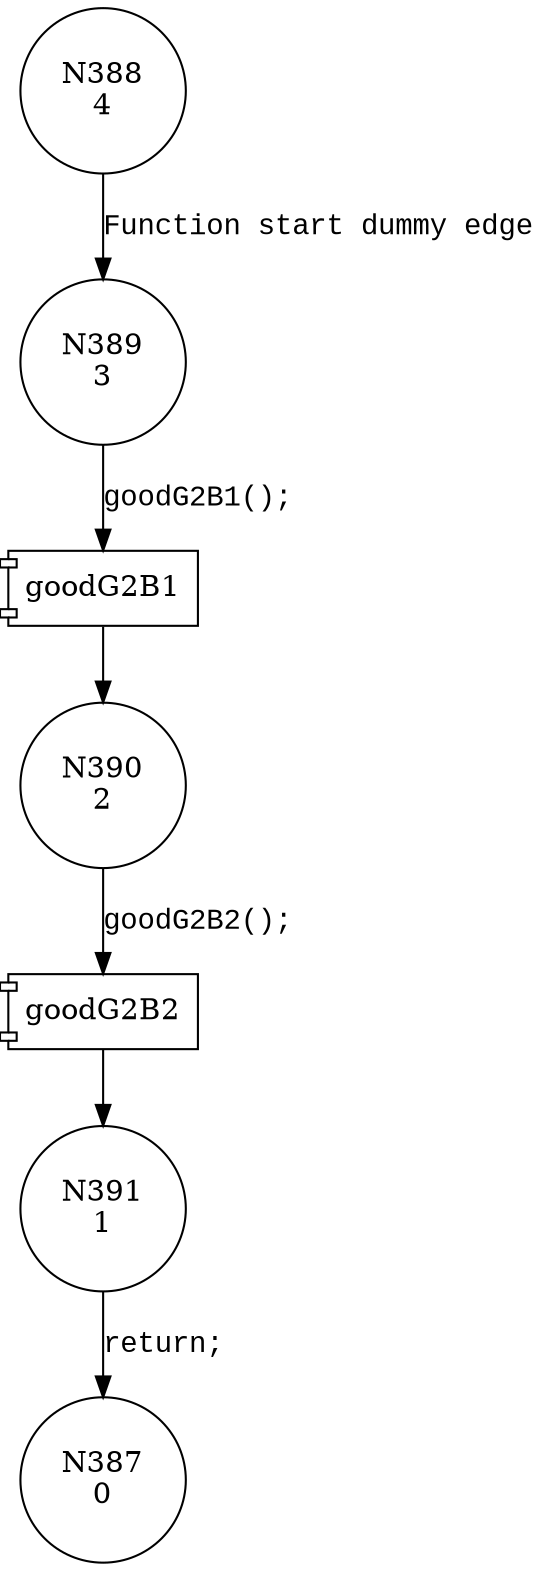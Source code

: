 digraph CWE122_Heap_Based_Buffer_Overflow__c_CWE805_char_ncat_05_good {
389 [shape="circle" label="N389\n3"]
390 [shape="circle" label="N390\n2"]
391 [shape="circle" label="N391\n1"]
388 [shape="circle" label="N388\n4"]
387 [shape="circle" label="N387\n0"]
100018 [shape="component" label="goodG2B1"]
389 -> 100018 [label="goodG2B1();" fontname="Courier New"]
100018 -> 390 [label="" fontname="Courier New"]
100019 [shape="component" label="goodG2B2"]
390 -> 100019 [label="goodG2B2();" fontname="Courier New"]
100019 -> 391 [label="" fontname="Courier New"]
388 -> 389 [label="Function start dummy edge" fontname="Courier New"]
391 -> 387 [label="return;" fontname="Courier New"]
}